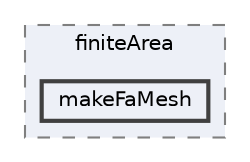 digraph "applications/utilities/finiteArea/makeFaMesh"
{
 // LATEX_PDF_SIZE
  bgcolor="transparent";
  edge [fontname=Helvetica,fontsize=10,labelfontname=Helvetica,labelfontsize=10];
  node [fontname=Helvetica,fontsize=10,shape=box,height=0.2,width=0.4];
  compound=true
  subgraph clusterdir_2de8263c6dafcba2c74a1f3a01c34188 {
    graph [ bgcolor="#edf0f7", pencolor="grey50", label="finiteArea", fontname=Helvetica,fontsize=10 style="filled,dashed", URL="dir_2de8263c6dafcba2c74a1f3a01c34188.html",tooltip=""]
  dir_538887f54f12c144903010a79f1c2725 [label="makeFaMesh", fillcolor="#edf0f7", color="grey25", style="filled,bold", URL="dir_538887f54f12c144903010a79f1c2725.html",tooltip=""];
  }
}
